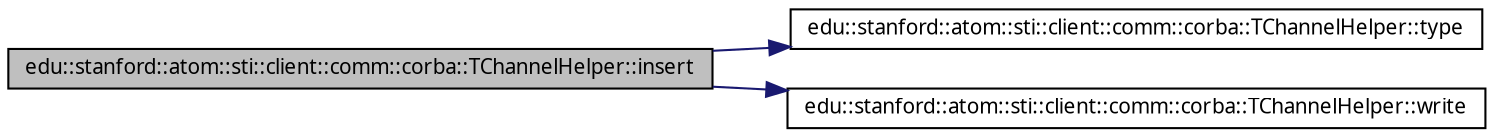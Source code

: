 digraph G
{
  edge [fontname="FreeSans.ttf",fontsize=10,labelfontname="FreeSans.ttf",labelfontsize=10];
  node [fontname="FreeSans.ttf",fontsize=10,shape=record];
  rankdir=LR;
  Node1 [label="edu::stanford::atom::sti::client::comm::corba::TChannelHelper::insert",height=0.2,width=0.4,color="black", fillcolor="grey75", style="filled" fontcolor="black"];
  Node1 -> Node2 [color="midnightblue",fontsize=10,style="solid",fontname="FreeSans.ttf"];
  Node2 [label="edu::stanford::atom::sti::client::comm::corba::TChannelHelper::type",height=0.2,width=0.4,color="black", fillcolor="white", style="filled",URL="$classedu_1_1stanford_1_1atom_1_1sti_1_1client_1_1comm_1_1corba_1_1TChannelHelper.html#0f70e5f2d03d5ce92ba26fddfbb55bbf"];
  Node1 -> Node3 [color="midnightblue",fontsize=10,style="solid",fontname="FreeSans.ttf"];
  Node3 [label="edu::stanford::atom::sti::client::comm::corba::TChannelHelper::write",height=0.2,width=0.4,color="black", fillcolor="white", style="filled",URL="$classedu_1_1stanford_1_1atom_1_1sti_1_1client_1_1comm_1_1corba_1_1TChannelHelper.html#747b95d6e5704b03fd340f9b83487406"];
}
